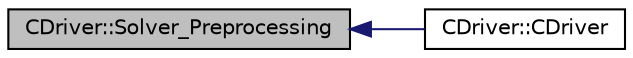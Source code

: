 digraph "CDriver::Solver_Preprocessing"
{
  edge [fontname="Helvetica",fontsize="10",labelfontname="Helvetica",labelfontsize="10"];
  node [fontname="Helvetica",fontsize="10",shape=record];
  rankdir="LR";
  Node1997 [label="CDriver::Solver_Preprocessing",height=0.2,width=0.4,color="black", fillcolor="grey75", style="filled", fontcolor="black"];
  Node1997 -> Node1998 [dir="back",color="midnightblue",fontsize="10",style="solid",fontname="Helvetica"];
  Node1998 [label="CDriver::CDriver",height=0.2,width=0.4,color="black", fillcolor="white", style="filled",URL="$class_c_driver.html#a3fca4a013a6efa9bbb38fe78a86b5f3d",tooltip="Constructor of the class. "];
}
